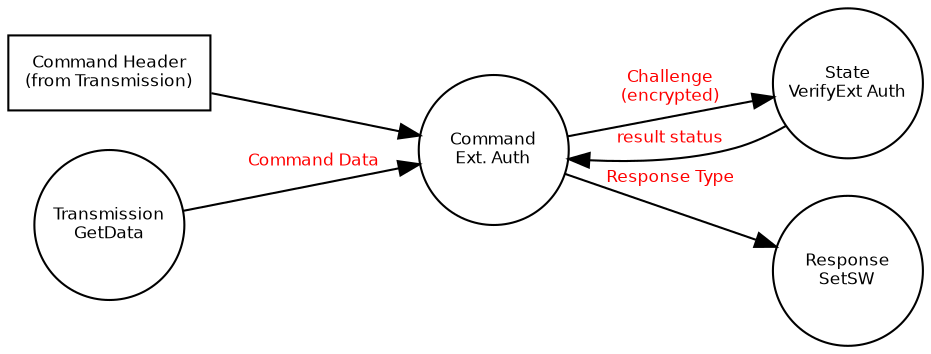 digraph Command_Select {

rankdir = LR

 node [
         fontname = "Bitstream Vera Sans"
         fontsize = 8
         shape = "record"
     ]

 edge [
         fontname = "Bitstream Vera Sans"
         fontsize = 8
         fontcolor = "Red"
     ]

// all blocks
header [label="Command Header\n(from Transmission)"];
get_data [label="Transmission\nGetData", shape="circle", fixedsize=true, width=1];
ext_auth [label="Command\nExt. Auth", shape="circle", fixedsize=true, width=1]; 
state_auth [label="State\nVerifyExt Auth", shape="circle", fixedsize=true, width=1];
set_sw [label="Response\nSetSW", shape="circle", fixedsize=true, width=1];

// relations
header -> ext_auth
get_data -> ext_auth [label="Command Data"]
ext_auth -> state_auth [label="Challenge\n(encrypted)"]
state_auth -> ext_auth [label="result status"]
ext_auth -> set_sw [label="Response Type"]

}